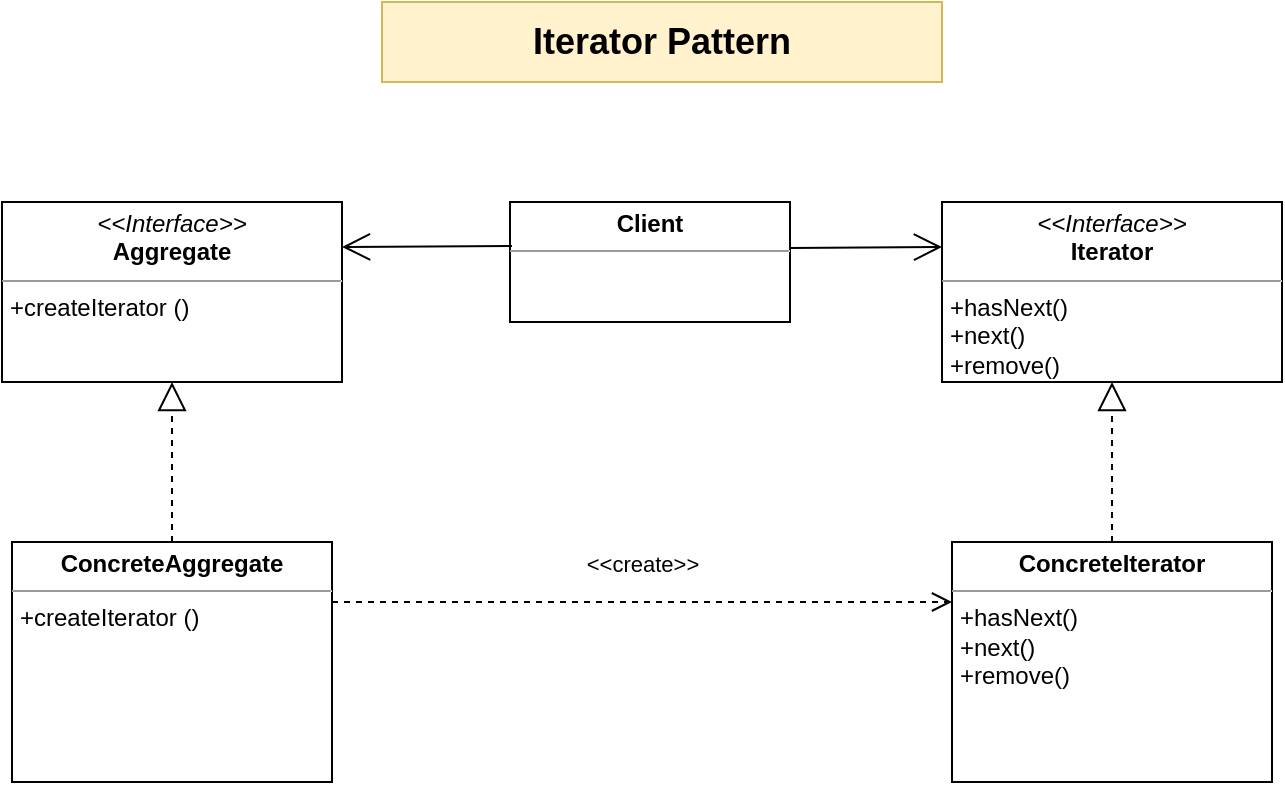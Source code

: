 <mxfile version="15.0.2" type="github">
  <diagram id="ZSnqy52ahs0qYySkq6TO" name="Page-1">
    <mxGraphModel dx="1014" dy="904" grid="1" gridSize="10" guides="1" tooltips="1" connect="1" arrows="1" fold="1" page="1" pageScale="1" pageWidth="827" pageHeight="1169" math="0" shadow="0">
      <root>
        <mxCell id="0" />
        <mxCell id="1" parent="0" />
        <mxCell id="PwRJdsHxrc1n9MCNELwR-1" value="Iterator Pattern" style="text;html=1;strokeColor=#d6b656;fillColor=#fff2cc;align=center;verticalAlign=middle;whiteSpace=wrap;rounded=0;fontSize=18;fontStyle=1" vertex="1" parent="1">
          <mxGeometry x="280" y="50" width="280" height="40" as="geometry" />
        </mxCell>
        <mxCell id="PwRJdsHxrc1n9MCNELwR-2" value="&lt;p style=&quot;margin: 0px ; margin-top: 4px ; text-align: center&quot;&gt;&lt;b&gt;Client&lt;/b&gt;&lt;/p&gt;&lt;hr size=&quot;1&quot;&gt;&lt;div style=&quot;height: 2px&quot;&gt;&lt;/div&gt;" style="verticalAlign=top;align=left;overflow=fill;fontSize=12;fontFamily=Helvetica;html=1;" vertex="1" parent="1">
          <mxGeometry x="344" y="150" width="140" height="60" as="geometry" />
        </mxCell>
        <mxCell id="PwRJdsHxrc1n9MCNELwR-3" value="&lt;p style=&quot;margin: 0px ; margin-top: 4px ; text-align: center&quot;&gt;&lt;i&gt;&amp;lt;&amp;lt;Interface&amp;gt;&amp;gt;&lt;/i&gt;&lt;br&gt;&lt;b&gt;Aggregate&lt;/b&gt;&lt;/p&gt;&lt;hr size=&quot;1&quot;&gt;&lt;p style=&quot;margin: 0px ; margin-left: 4px&quot;&gt;&lt;/p&gt;&lt;p style=&quot;margin: 0px ; margin-left: 4px&quot;&gt;+createIterator ()&lt;/p&gt;" style="verticalAlign=top;align=left;overflow=fill;fontSize=12;fontFamily=Helvetica;html=1;" vertex="1" parent="1">
          <mxGeometry x="90" y="150" width="170" height="90" as="geometry" />
        </mxCell>
        <mxCell id="PwRJdsHxrc1n9MCNELwR-4" value="&lt;p style=&quot;margin: 0px ; margin-top: 4px ; text-align: center&quot;&gt;&lt;i&gt;&amp;lt;&amp;lt;Interface&amp;gt;&amp;gt;&lt;/i&gt;&lt;br&gt;&lt;b&gt;Iterator&lt;/b&gt;&lt;/p&gt;&lt;hr size=&quot;1&quot;&gt;&lt;p style=&quot;margin: 0px ; margin-left: 4px&quot;&gt;&lt;/p&gt;&lt;p style=&quot;margin: 0px ; margin-left: 4px&quot;&gt;+hasNext()&lt;/p&gt;&lt;p style=&quot;margin: 0px ; margin-left: 4px&quot;&gt;+next()&lt;br&gt;&lt;/p&gt;&lt;p style=&quot;margin: 0px ; margin-left: 4px&quot;&gt;+remove()&lt;br&gt;&lt;/p&gt;" style="verticalAlign=top;align=left;overflow=fill;fontSize=12;fontFamily=Helvetica;html=1;" vertex="1" parent="1">
          <mxGeometry x="560" y="150" width="170" height="90" as="geometry" />
        </mxCell>
        <mxCell id="PwRJdsHxrc1n9MCNELwR-5" value="" style="endArrow=open;endFill=1;endSize=12;html=1;entryX=0;entryY=0.25;entryDx=0;entryDy=0;" edge="1" parent="1" target="PwRJdsHxrc1n9MCNELwR-4">
          <mxGeometry width="160" relative="1" as="geometry">
            <mxPoint x="484" y="173" as="sourcePoint" />
            <mxPoint x="490" y="460" as="targetPoint" />
          </mxGeometry>
        </mxCell>
        <mxCell id="PwRJdsHxrc1n9MCNELwR-6" value="" style="endArrow=open;endFill=1;endSize=12;html=1;entryX=1;entryY=0.25;entryDx=0;entryDy=0;exitX=0.007;exitY=0.367;exitDx=0;exitDy=0;exitPerimeter=0;" edge="1" parent="1" source="PwRJdsHxrc1n9MCNELwR-2" target="PwRJdsHxrc1n9MCNELwR-3">
          <mxGeometry width="160" relative="1" as="geometry">
            <mxPoint x="320" y="210" as="sourcePoint" />
            <mxPoint x="570" y="182.5" as="targetPoint" />
          </mxGeometry>
        </mxCell>
        <mxCell id="PwRJdsHxrc1n9MCNELwR-7" value="" style="endArrow=block;dashed=1;endFill=0;endSize=12;html=1;exitX=0.5;exitY=0;exitDx=0;exitDy=0;entryX=0.5;entryY=1;entryDx=0;entryDy=0;" edge="1" parent="1" source="PwRJdsHxrc1n9MCNELwR-8" target="PwRJdsHxrc1n9MCNELwR-3">
          <mxGeometry width="160" relative="1" as="geometry">
            <mxPoint x="122.5" y="440" as="sourcePoint" />
            <mxPoint x="175" y="260" as="targetPoint" />
          </mxGeometry>
        </mxCell>
        <mxCell id="PwRJdsHxrc1n9MCNELwR-8" value="&lt;p style=&quot;margin: 0px ; margin-top: 4px ; text-align: center&quot;&gt;&lt;b&gt;ConcreteAggregate&lt;/b&gt;&lt;/p&gt;&lt;hr size=&quot;1&quot;&gt;&lt;p style=&quot;margin: 0px ; margin-left: 4px&quot;&gt;&lt;/p&gt;&lt;p style=&quot;margin: 0px ; margin-left: 4px&quot;&gt;+createIterator ()&lt;/p&gt;" style="verticalAlign=top;align=left;overflow=fill;fontSize=12;fontFamily=Helvetica;html=1;" vertex="1" parent="1">
          <mxGeometry x="95" y="320" width="160" height="120" as="geometry" />
        </mxCell>
        <mxCell id="PwRJdsHxrc1n9MCNELwR-9" value="" style="endArrow=block;dashed=1;endFill=0;endSize=12;html=1;exitX=0.5;exitY=0;exitDx=0;exitDy=0;entryX=0.5;entryY=1;entryDx=0;entryDy=0;" edge="1" parent="1" source="PwRJdsHxrc1n9MCNELwR-10" target="PwRJdsHxrc1n9MCNELwR-4">
          <mxGeometry width="160" relative="1" as="geometry">
            <mxPoint x="592.5" y="440" as="sourcePoint" />
            <mxPoint x="645" y="250" as="targetPoint" />
          </mxGeometry>
        </mxCell>
        <mxCell id="PwRJdsHxrc1n9MCNELwR-10" value="&lt;p style=&quot;margin: 0px ; margin-top: 4px ; text-align: center&quot;&gt;&lt;b&gt;ConcreteIterator&lt;/b&gt;&lt;/p&gt;&lt;hr size=&quot;1&quot;&gt;&lt;p style=&quot;margin: 0px ; margin-left: 4px&quot;&gt;&lt;/p&gt;&lt;p style=&quot;margin: 0px 0px 0px 4px&quot;&gt;+hasNext()&lt;/p&gt;&lt;p style=&quot;margin: 0px 0px 0px 4px&quot;&gt;+next()&lt;br&gt;&lt;/p&gt;&lt;p style=&quot;margin: 0px 0px 0px 4px&quot;&gt;+remove()&lt;/p&gt;" style="verticalAlign=top;align=left;overflow=fill;fontSize=12;fontFamily=Helvetica;html=1;" vertex="1" parent="1">
          <mxGeometry x="565" y="320" width="160" height="120" as="geometry" />
        </mxCell>
        <mxCell id="PwRJdsHxrc1n9MCNELwR-12" value="&amp;lt;&amp;lt;create&amp;gt;&amp;gt;" style="html=1;verticalAlign=bottom;endArrow=open;dashed=1;endSize=8;exitX=1;exitY=0.25;exitDx=0;exitDy=0;entryX=0;entryY=0.25;entryDx=0;entryDy=0;" edge="1" parent="1" source="PwRJdsHxrc1n9MCNELwR-8" target="PwRJdsHxrc1n9MCNELwR-10">
          <mxGeometry y="10" relative="1" as="geometry">
            <mxPoint x="430" y="470" as="sourcePoint" />
            <mxPoint x="350" y="470" as="targetPoint" />
            <mxPoint as="offset" />
          </mxGeometry>
        </mxCell>
      </root>
    </mxGraphModel>
  </diagram>
</mxfile>
